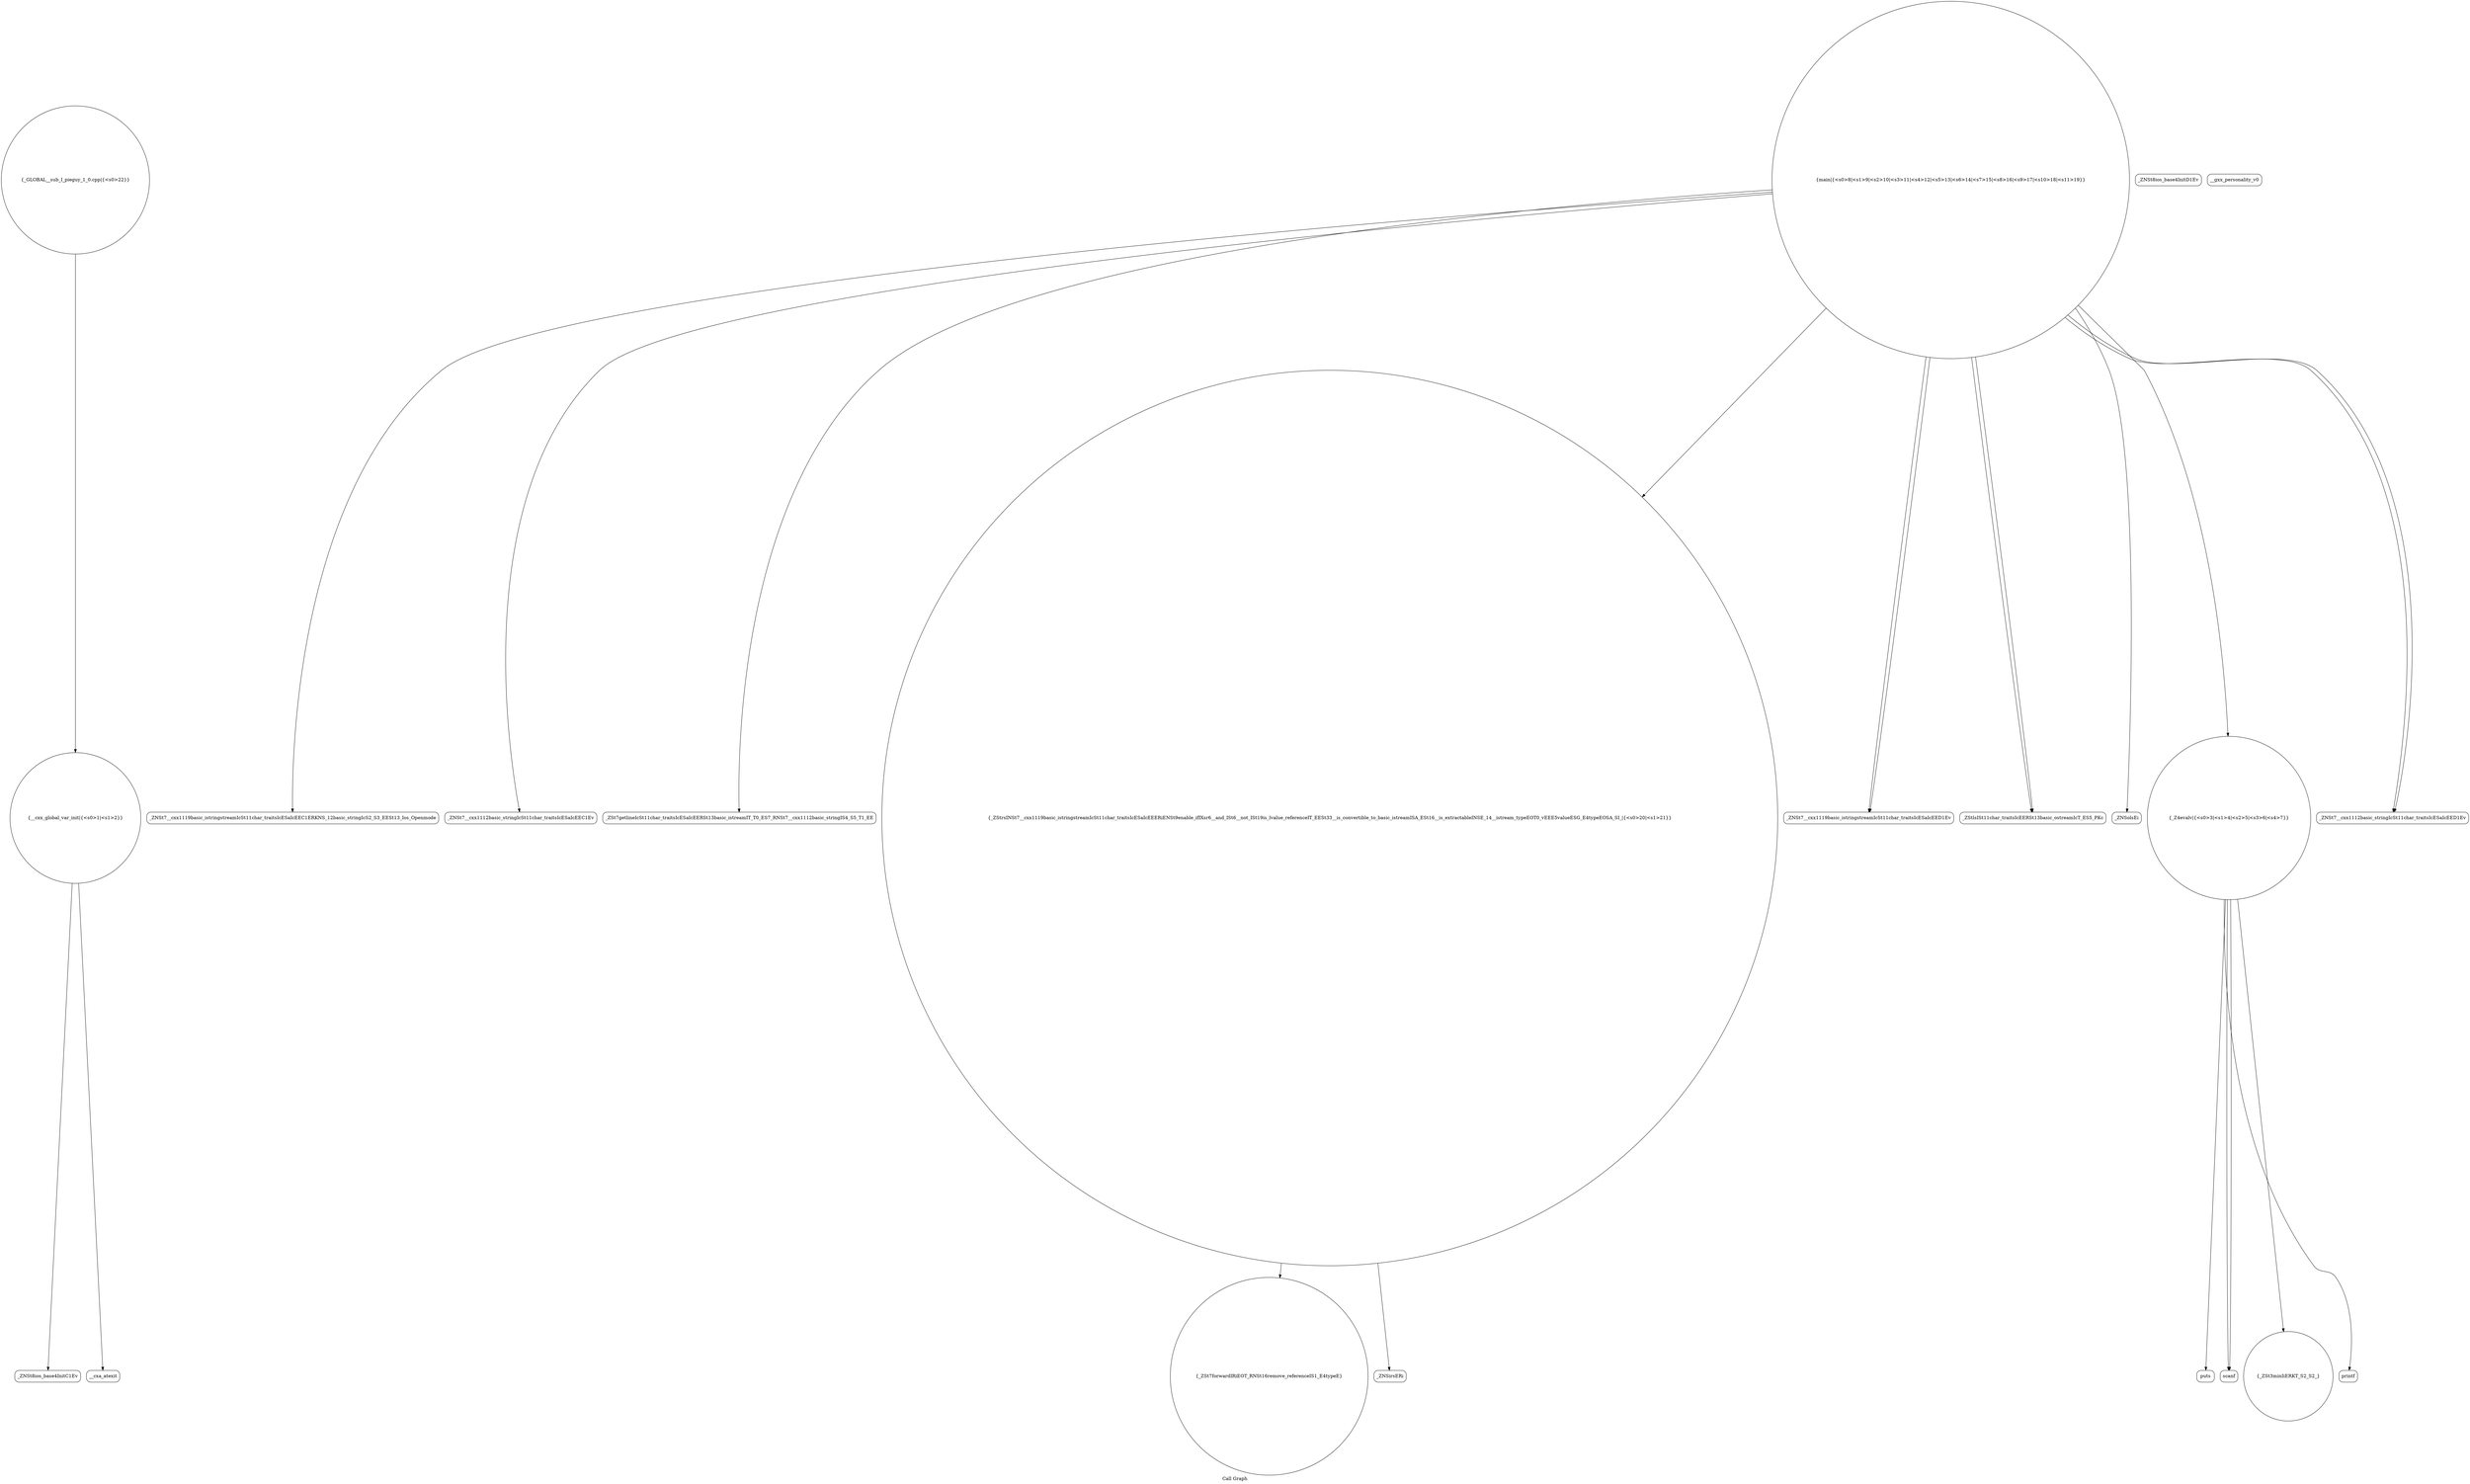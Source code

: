 digraph "Call Graph" {
	label="Call Graph";

	Node0x564e6dc838a0 [shape=record,shape=circle,label="{__cxx_global_var_init|{<s0>1|<s1>2}}"];
	Node0x564e6dc838a0:s0 -> Node0x564e6dc83920[color=black];
	Node0x564e6dc838a0:s1 -> Node0x564e6dd25df0[color=black];
	Node0x564e6dd25ff0 [shape=record,shape=Mrecord,label="{puts}"];
	Node0x564e6dd26370 [shape=record,shape=Mrecord,label="{_ZNSt7__cxx1119basic_istringstreamIcSt11char_traitsIcESaIcEEC1ERKNS_12basic_stringIcS2_S3_EESt13_Ios_Openmode}"];
	Node0x564e6dd266f0 [shape=record,shape=circle,label="{_GLOBAL__sub_I_pieguy_1_0.cpp|{<s0>22}}"];
	Node0x564e6dd266f0:s0 -> Node0x564e6dc838a0[color=black];
	Node0x564e6dd25d70 [shape=record,shape=Mrecord,label="{_ZNSt8ios_base4InitD1Ev}"];
	Node0x564e6dd260f0 [shape=record,shape=circle,label="{main|{<s0>8|<s1>9|<s2>10|<s3>11|<s4>12|<s5>13|<s6>14|<s7>15|<s8>16|<s9>17|<s10>18|<s11>19}}"];
	Node0x564e6dd260f0:s0 -> Node0x564e6dd26170[color=black];
	Node0x564e6dd260f0:s1 -> Node0x564e6dd261f0[color=black];
	Node0x564e6dd260f0:s2 -> Node0x564e6dd26370[color=black];
	Node0x564e6dd260f0:s3 -> Node0x564e6dd262f0[color=black];
	Node0x564e6dd260f0:s4 -> Node0x564e6dd263f0[color=black];
	Node0x564e6dd260f0:s5 -> Node0x564e6dd26470[color=black];
	Node0x564e6dd260f0:s6 -> Node0x564e6dd264f0[color=black];
	Node0x564e6dd260f0:s7 -> Node0x564e6dd26470[color=black];
	Node0x564e6dd260f0:s8 -> Node0x564e6dd25e70[color=black];
	Node0x564e6dd260f0:s9 -> Node0x564e6dd263f0[color=black];
	Node0x564e6dd260f0:s10 -> Node0x564e6dd26570[color=black];
	Node0x564e6dd260f0:s11 -> Node0x564e6dd26570[color=black];
	Node0x564e6dd26470 [shape=record,shape=Mrecord,label="{_ZStlsISt11char_traitsIcEERSt13basic_ostreamIcT_ES5_PKc}"];
	Node0x564e6dd25e70 [shape=record,shape=circle,label="{_Z4evalv|{<s0>3|<s1>4|<s2>5|<s3>6|<s4>7}}"];
	Node0x564e6dd25e70:s0 -> Node0x564e6dd25ef0[color=black];
	Node0x564e6dd25e70:s1 -> Node0x564e6dd25ef0[color=black];
	Node0x564e6dd25e70:s2 -> Node0x564e6dd25f70[color=black];
	Node0x564e6dd25e70:s3 -> Node0x564e6dd25ff0[color=black];
	Node0x564e6dd25e70:s4 -> Node0x564e6dd26070[color=black];
	Node0x564e6dd261f0 [shape=record,shape=Mrecord,label="{_ZSt7getlineIcSt11char_traitsIcESaIcEERSt13basic_istreamIT_T0_ES7_RNSt7__cxx1112basic_stringIS4_S5_T1_EE}"];
	Node0x564e6dd26570 [shape=record,shape=Mrecord,label="{_ZNSt7__cxx1112basic_stringIcSt11char_traitsIcESaIcEED1Ev}"];
	Node0x564e6dd25f70 [shape=record,shape=circle,label="{_ZSt3minIiERKT_S2_S2_}"];
	Node0x564e6dd262f0 [shape=record,shape=circle,label="{_ZStrsINSt7__cxx1119basic_istringstreamIcSt11char_traitsIcESaIcEEERiENSt9enable_ifIXsr6__and_ISt6__not_ISt19is_lvalue_referenceIT_EESt33__is_convertible_to_basic_istreamISA_ESt16__is_extractableINSE_14__istream_typeEOT0_vEEE5valueESG_E4typeEOSA_SI_|{<s0>20|<s1>21}}"];
	Node0x564e6dd262f0:s0 -> Node0x564e6dd26670[color=black];
	Node0x564e6dd262f0:s1 -> Node0x564e6dd265f0[color=black];
	Node0x564e6dd26670 [shape=record,shape=circle,label="{_ZSt7forwardIRiEOT_RNSt16remove_referenceIS1_E4typeE}"];
	Node0x564e6dc83920 [shape=record,shape=Mrecord,label="{_ZNSt8ios_base4InitC1Ev}"];
	Node0x564e6dd26070 [shape=record,shape=Mrecord,label="{printf}"];
	Node0x564e6dd263f0 [shape=record,shape=Mrecord,label="{_ZNSt7__cxx1119basic_istringstreamIcSt11char_traitsIcESaIcEED1Ev}"];
	Node0x564e6dd25df0 [shape=record,shape=Mrecord,label="{__cxa_atexit}"];
	Node0x564e6dd26170 [shape=record,shape=Mrecord,label="{_ZNSt7__cxx1112basic_stringIcSt11char_traitsIcESaIcEEC1Ev}"];
	Node0x564e6dd264f0 [shape=record,shape=Mrecord,label="{_ZNSolsEi}"];
	Node0x564e6dd25ef0 [shape=record,shape=Mrecord,label="{scanf}"];
	Node0x564e6dd26270 [shape=record,shape=Mrecord,label="{__gxx_personality_v0}"];
	Node0x564e6dd265f0 [shape=record,shape=Mrecord,label="{_ZNSirsERi}"];
}
